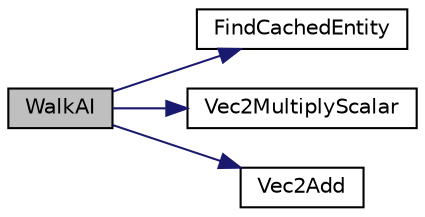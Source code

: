 digraph "WalkAI"
{
  edge [fontname="Helvetica",fontsize="10",labelfontname="Helvetica",labelfontsize="10"];
  node [fontname="Helvetica",fontsize="10",shape=record];
  rankdir="LR";
  Node1 [label="WalkAI",height=0.2,width=0.4,color="black", fillcolor="grey75", style="filled", fontcolor="black"];
  Node1 -> Node2 [color="midnightblue",fontsize="10",style="solid",fontname="Helvetica"];
  Node2 [label="FindCachedEntity",height=0.2,width=0.4,color="black", fillcolor="white", style="filled",URL="$entity_8c.html#a018dc9e984dbb58b293f263775b528c6"];
  Node1 -> Node3 [color="midnightblue",fontsize="10",style="solid",fontname="Helvetica"];
  Node3 [label="Vec2MultiplyScalar",height=0.2,width=0.4,color="black", fillcolor="white", style="filled",URL="$globals_8h.html#aa9e0b764ef33951a7a3e46dfa128837b"];
  Node1 -> Node4 [color="midnightblue",fontsize="10",style="solid",fontname="Helvetica"];
  Node4 [label="Vec2Add",height=0.2,width=0.4,color="black", fillcolor="white", style="filled",URL="$globals_8h.html#a0b07daa7e4d5ab9bc9842dbd07ffbd1c"];
}
